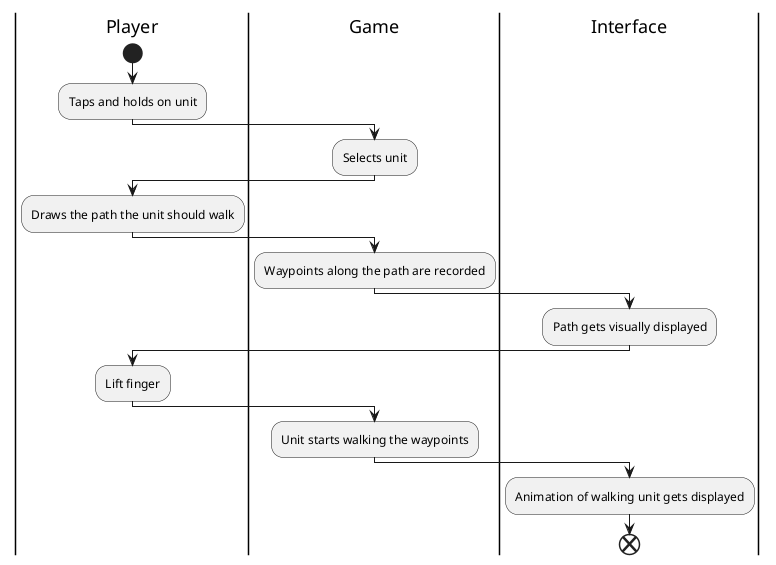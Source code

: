 @startuml

|Player|
start
:Taps and holds on unit;

|Game|
:Selects unit;

|Player|
:Draws the path the unit should walk;

|Game|
:Waypoints along the path are recorded;

|Interface|
:Path gets visually displayed;

|Player|
:Lift finger;

|Game|
:Unit starts walking the waypoints;

|Interface|
:Animation of walking unit gets displayed;
end

@enduml
